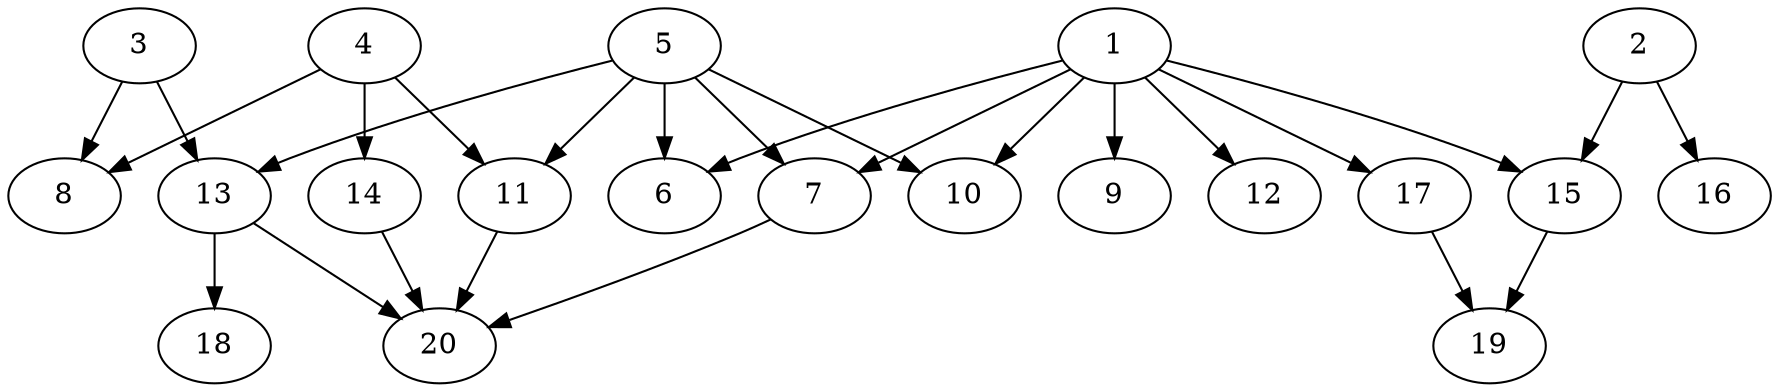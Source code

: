 // DAG automatically generated by daggen at Sat Jul 27 15:39:06 2019
// ./daggen --dot -n 20 --ccr 0.5 --fat 0.8 --regular 0.5 --density 0.4 --mindata 5242880 --maxdata 52428800 
digraph G {
  1 [size="42199040", alpha="0.12", expect_size="21099520"] 
  1 -> 6 [size ="21099520"]
  1 -> 7 [size ="21099520"]
  1 -> 9 [size ="21099520"]
  1 -> 10 [size ="21099520"]
  1 -> 12 [size ="21099520"]
  1 -> 15 [size ="21099520"]
  1 -> 17 [size ="21099520"]
  2 [size="49811456", alpha="0.11", expect_size="24905728"] 
  2 -> 15 [size ="24905728"]
  2 -> 16 [size ="24905728"]
  3 [size="17876992", alpha="0.18", expect_size="8938496"] 
  3 -> 8 [size ="8938496"]
  3 -> 13 [size ="8938496"]
  4 [size="85782528", alpha="0.10", expect_size="42891264"] 
  4 -> 8 [size ="42891264"]
  4 -> 11 [size ="42891264"]
  4 -> 14 [size ="42891264"]
  5 [size="40800256", alpha="0.01", expect_size="20400128"] 
  5 -> 6 [size ="20400128"]
  5 -> 7 [size ="20400128"]
  5 -> 10 [size ="20400128"]
  5 -> 11 [size ="20400128"]
  5 -> 13 [size ="20400128"]
  6 [size="73945088", alpha="0.17", expect_size="36972544"] 
  7 [size="103802880", alpha="0.13", expect_size="51901440"] 
  7 -> 20 [size ="51901440"]
  8 [size="54237184", alpha="0.08", expect_size="27118592"] 
  9 [size="95825920", alpha="0.19", expect_size="47912960"] 
  10 [size="39006208", alpha="0.14", expect_size="19503104"] 
  11 [size="27973632", alpha="0.15", expect_size="13986816"] 
  11 -> 20 [size ="13986816"]
  12 [size="82468864", alpha="0.09", expect_size="41234432"] 
  13 [size="38250496", alpha="0.11", expect_size="19125248"] 
  13 -> 18 [size ="19125248"]
  13 -> 20 [size ="19125248"]
  14 [size="28065792", alpha="0.19", expect_size="14032896"] 
  14 -> 20 [size ="14032896"]
  15 [size="74596352", alpha="0.17", expect_size="37298176"] 
  15 -> 19 [size ="37298176"]
  16 [size="77273088", alpha="0.02", expect_size="38636544"] 
  17 [size="61646848", alpha="0.06", expect_size="30823424"] 
  17 -> 19 [size ="30823424"]
  18 [size="30124032", alpha="0.05", expect_size="15062016"] 
  19 [size="69728256", alpha="0.12", expect_size="34864128"] 
  20 [size="63907840", alpha="0.20", expect_size="31953920"] 
}
